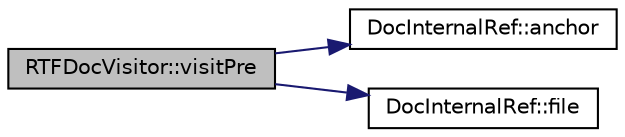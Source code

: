 digraph "RTFDocVisitor::visitPre"
{
 // LATEX_PDF_SIZE
  edge [fontname="Helvetica",fontsize="10",labelfontname="Helvetica",labelfontsize="10"];
  node [fontname="Helvetica",fontsize="10",shape=record];
  rankdir="LR";
  Node1 [label="RTFDocVisitor::visitPre",height=0.2,width=0.4,color="black", fillcolor="grey75", style="filled", fontcolor="black",tooltip=" "];
  Node1 -> Node2 [color="midnightblue",fontsize="10",style="solid",fontname="Helvetica"];
  Node2 [label="DocInternalRef::anchor",height=0.2,width=0.4,color="black", fillcolor="white", style="filled",URL="$classDocInternalRef.html#ae0ccb4c91d73cda323769f8ee3aa7957",tooltip=" "];
  Node1 -> Node3 [color="midnightblue",fontsize="10",style="solid",fontname="Helvetica"];
  Node3 [label="DocInternalRef::file",height=0.2,width=0.4,color="black", fillcolor="white", style="filled",URL="$classDocInternalRef.html#a770f32c338d58af80aa1db5eee306138",tooltip=" "];
}
